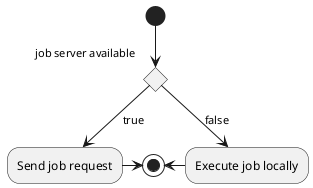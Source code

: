 @startuml

(*) --> if "job server available" then
    -->[false] "Execute job locally"
    -left->(*)
else
    -->[true] "Send job request"
    -right-> (*)
endif

@enduml
